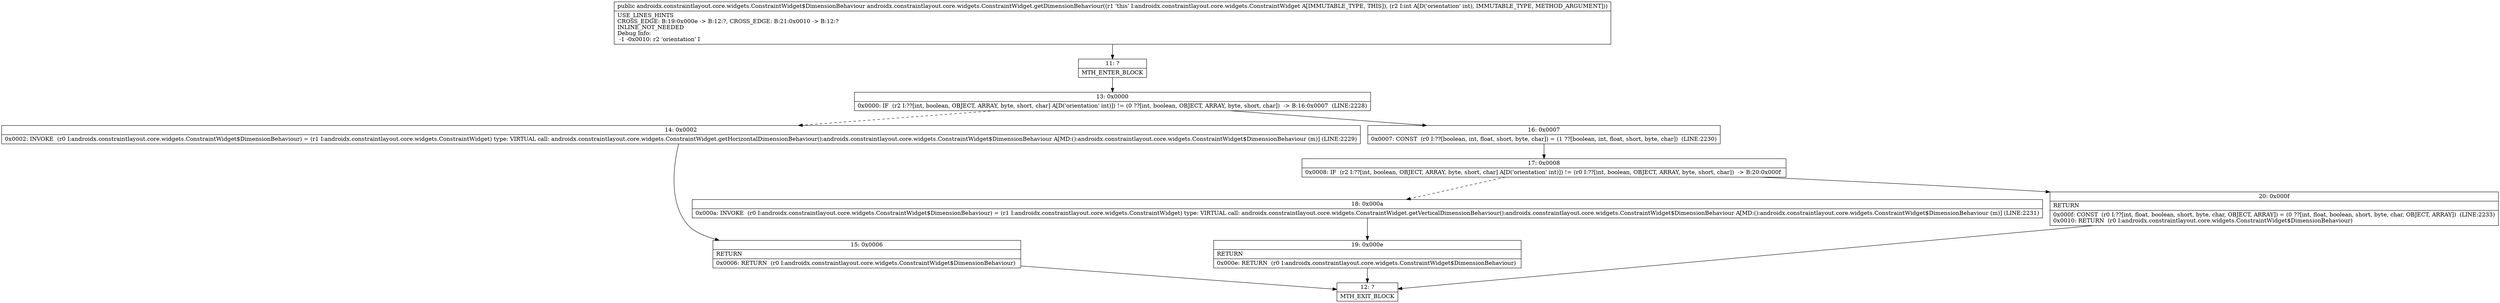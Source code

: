 digraph "CFG forandroidx.constraintlayout.core.widgets.ConstraintWidget.getDimensionBehaviour(I)Landroidx\/constraintlayout\/core\/widgets\/ConstraintWidget$DimensionBehaviour;" {
Node_11 [shape=record,label="{11\:\ ?|MTH_ENTER_BLOCK\l}"];
Node_13 [shape=record,label="{13\:\ 0x0000|0x0000: IF  (r2 I:??[int, boolean, OBJECT, ARRAY, byte, short, char] A[D('orientation' int)]) != (0 ??[int, boolean, OBJECT, ARRAY, byte, short, char])  \-\> B:16:0x0007  (LINE:2228)\l}"];
Node_14 [shape=record,label="{14\:\ 0x0002|0x0002: INVOKE  (r0 I:androidx.constraintlayout.core.widgets.ConstraintWidget$DimensionBehaviour) = (r1 I:androidx.constraintlayout.core.widgets.ConstraintWidget) type: VIRTUAL call: androidx.constraintlayout.core.widgets.ConstraintWidget.getHorizontalDimensionBehaviour():androidx.constraintlayout.core.widgets.ConstraintWidget$DimensionBehaviour A[MD:():androidx.constraintlayout.core.widgets.ConstraintWidget$DimensionBehaviour (m)] (LINE:2229)\l}"];
Node_15 [shape=record,label="{15\:\ 0x0006|RETURN\l|0x0006: RETURN  (r0 I:androidx.constraintlayout.core.widgets.ConstraintWidget$DimensionBehaviour) \l}"];
Node_12 [shape=record,label="{12\:\ ?|MTH_EXIT_BLOCK\l}"];
Node_16 [shape=record,label="{16\:\ 0x0007|0x0007: CONST  (r0 I:??[boolean, int, float, short, byte, char]) = (1 ??[boolean, int, float, short, byte, char])  (LINE:2230)\l}"];
Node_17 [shape=record,label="{17\:\ 0x0008|0x0008: IF  (r2 I:??[int, boolean, OBJECT, ARRAY, byte, short, char] A[D('orientation' int)]) != (r0 I:??[int, boolean, OBJECT, ARRAY, byte, short, char])  \-\> B:20:0x000f \l}"];
Node_18 [shape=record,label="{18\:\ 0x000a|0x000a: INVOKE  (r0 I:androidx.constraintlayout.core.widgets.ConstraintWidget$DimensionBehaviour) = (r1 I:androidx.constraintlayout.core.widgets.ConstraintWidget) type: VIRTUAL call: androidx.constraintlayout.core.widgets.ConstraintWidget.getVerticalDimensionBehaviour():androidx.constraintlayout.core.widgets.ConstraintWidget$DimensionBehaviour A[MD:():androidx.constraintlayout.core.widgets.ConstraintWidget$DimensionBehaviour (m)] (LINE:2231)\l}"];
Node_19 [shape=record,label="{19\:\ 0x000e|RETURN\l|0x000e: RETURN  (r0 I:androidx.constraintlayout.core.widgets.ConstraintWidget$DimensionBehaviour) \l}"];
Node_20 [shape=record,label="{20\:\ 0x000f|RETURN\l|0x000f: CONST  (r0 I:??[int, float, boolean, short, byte, char, OBJECT, ARRAY]) = (0 ??[int, float, boolean, short, byte, char, OBJECT, ARRAY])  (LINE:2233)\l0x0010: RETURN  (r0 I:androidx.constraintlayout.core.widgets.ConstraintWidget$DimensionBehaviour) \l}"];
MethodNode[shape=record,label="{public androidx.constraintlayout.core.widgets.ConstraintWidget$DimensionBehaviour androidx.constraintlayout.core.widgets.ConstraintWidget.getDimensionBehaviour((r1 'this' I:androidx.constraintlayout.core.widgets.ConstraintWidget A[IMMUTABLE_TYPE, THIS]), (r2 I:int A[D('orientation' int), IMMUTABLE_TYPE, METHOD_ARGUMENT]))  | USE_LINES_HINTS\lCROSS_EDGE: B:19:0x000e \-\> B:12:?, CROSS_EDGE: B:21:0x0010 \-\> B:12:?\lINLINE_NOT_NEEDED\lDebug Info:\l  \-1 \-0x0010: r2 'orientation' I\l}"];
MethodNode -> Node_11;Node_11 -> Node_13;
Node_13 -> Node_14[style=dashed];
Node_13 -> Node_16;
Node_14 -> Node_15;
Node_15 -> Node_12;
Node_16 -> Node_17;
Node_17 -> Node_18[style=dashed];
Node_17 -> Node_20;
Node_18 -> Node_19;
Node_19 -> Node_12;
Node_20 -> Node_12;
}

